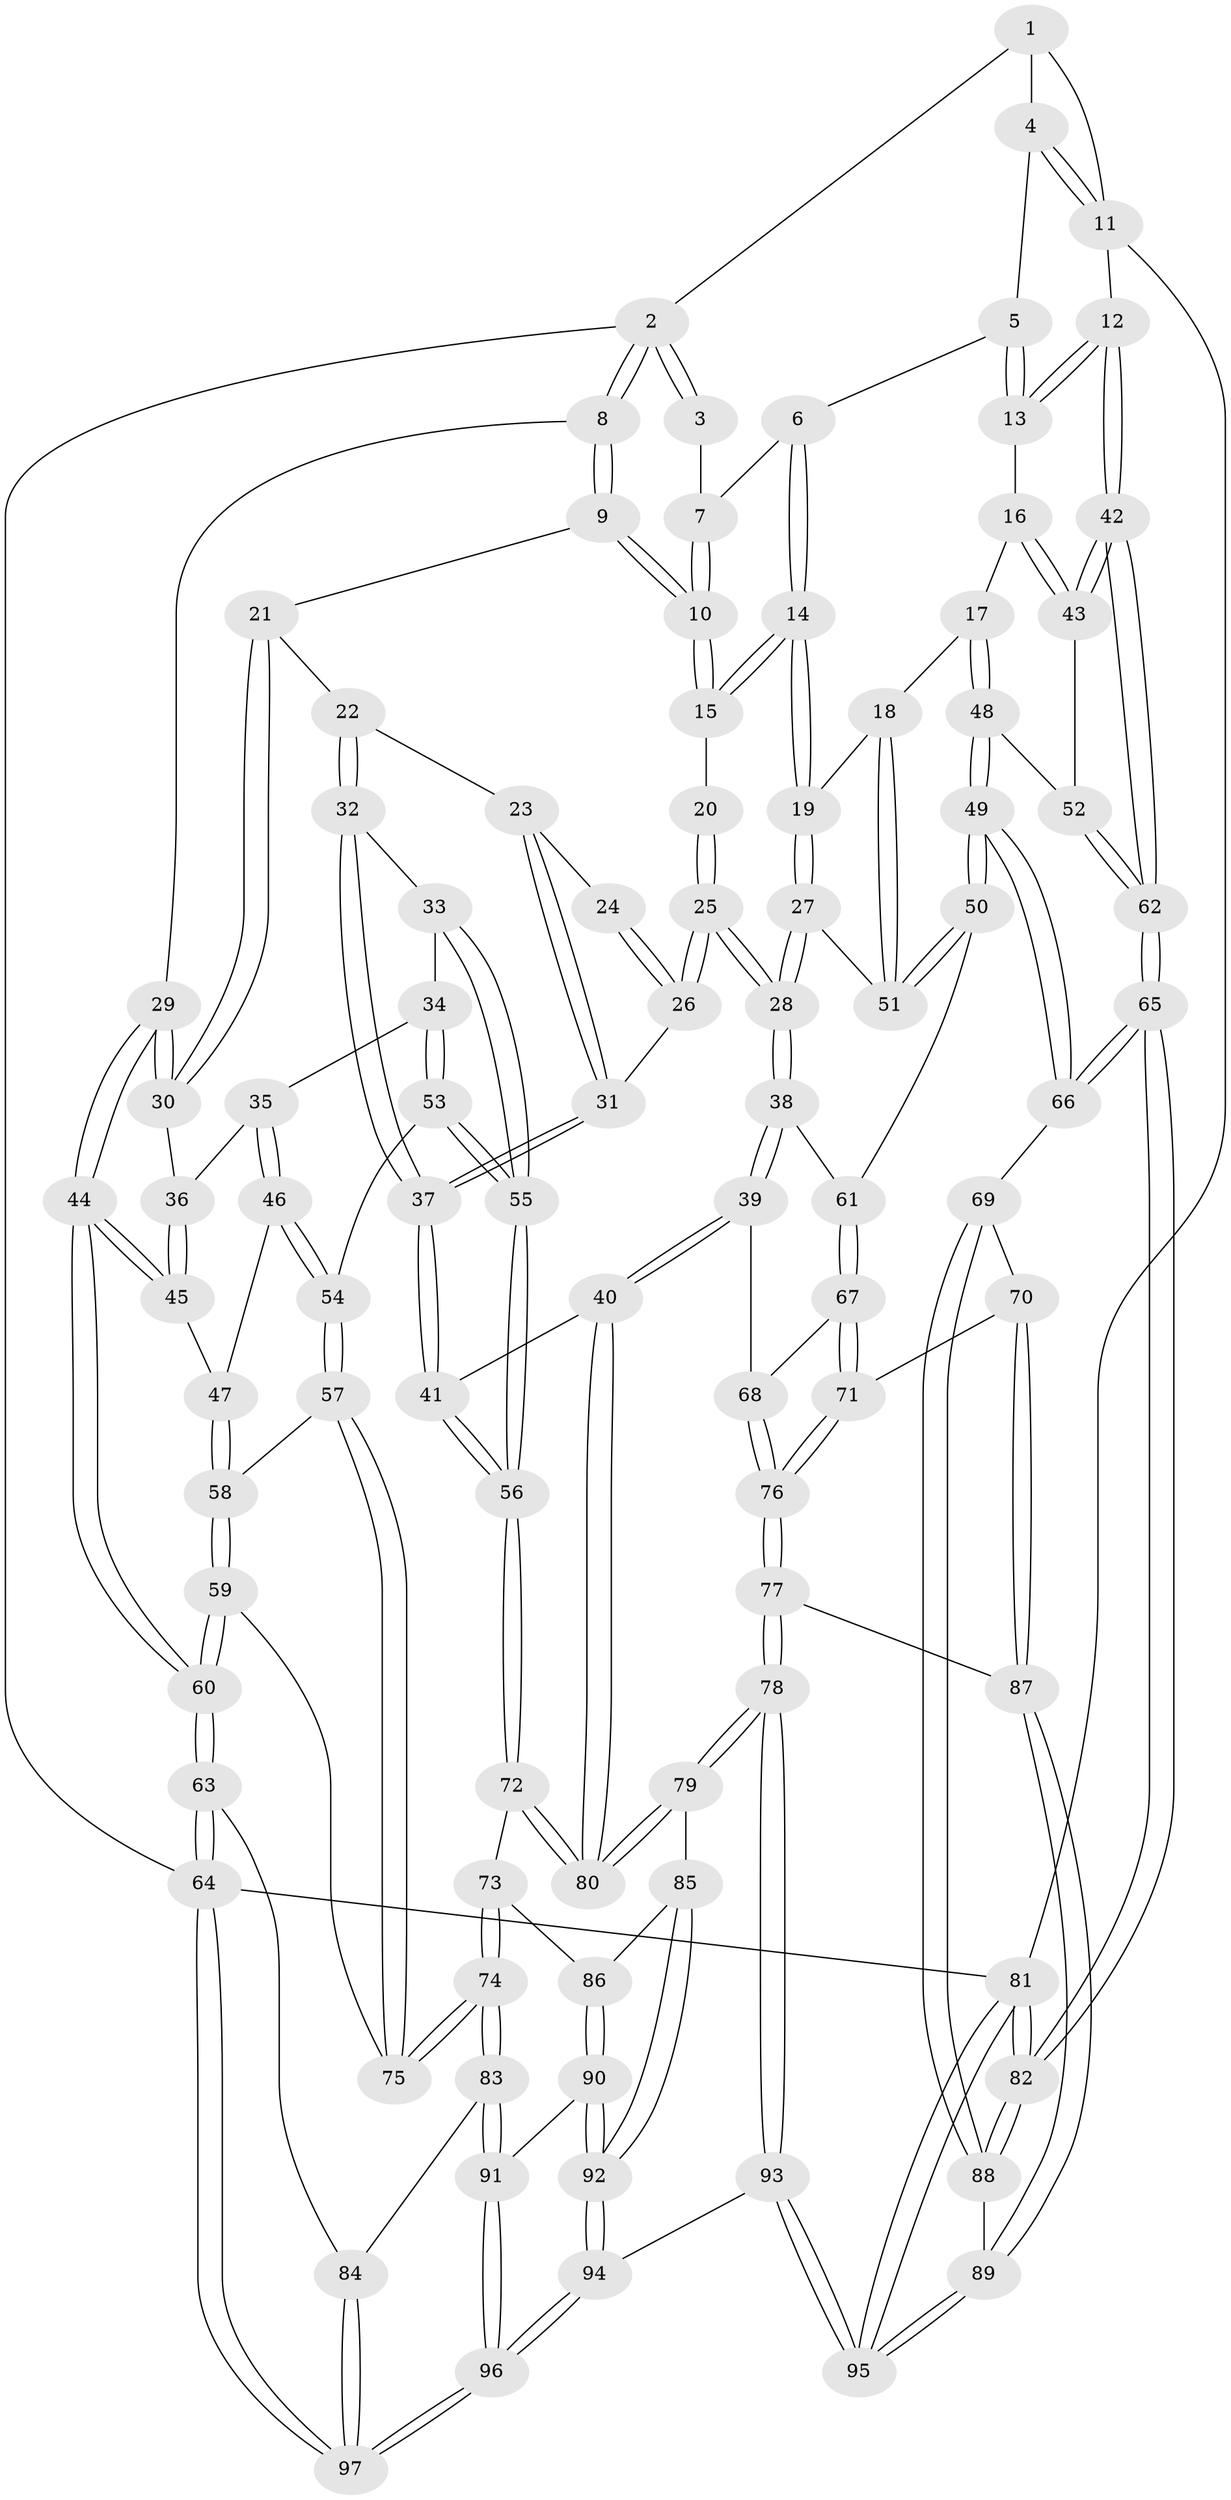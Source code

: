 // coarse degree distribution, {3: 0.14035087719298245, 5: 0.42105263157894735, 6: 0.14035087719298245, 4: 0.2807017543859649, 2: 0.017543859649122806}
// Generated by graph-tools (version 1.1) at 2025/42/03/06/25 10:42:33]
// undirected, 97 vertices, 239 edges
graph export_dot {
graph [start="1"]
  node [color=gray90,style=filled];
  1 [pos="+0.7376383074825673+0"];
  2 [pos="+0+0"];
  3 [pos="+0.39140370823995374+0"];
  4 [pos="+0.7621550545579384+0.10446205709882016"];
  5 [pos="+0.7516459171676609+0.12527919987558447"];
  6 [pos="+0.5905664077378933+0.21000364741864586"];
  7 [pos="+0.3607802263165336+0"];
  8 [pos="+0+0"];
  9 [pos="+0.24483006578834754+0.18665373893068696"];
  10 [pos="+0.261877332724581+0.1743405911140534"];
  11 [pos="+1+0.23821214966745827"];
  12 [pos="+1+0.3943211329237431"];
  13 [pos="+0.7901058396138755+0.2797459209618483"];
  14 [pos="+0.5671333774172663+0.2371286761243927"];
  15 [pos="+0.48220238414719424+0.25388164051423323"];
  16 [pos="+0.7880570885036201+0.30323206119569546"];
  17 [pos="+0.7172561032598928+0.3992271965022168"];
  18 [pos="+0.6962782540541811+0.40491061422257735"];
  19 [pos="+0.5862281167679483+0.389325896642961"];
  20 [pos="+0.46330243448169744+0.29520988882705973"];
  21 [pos="+0.24432939384451474+0.18765865606818358"];
  22 [pos="+0.36090639237113725+0.3498641536605053"];
  23 [pos="+0.369591880636799+0.3510964895612456"];
  24 [pos="+0.423532246474608+0.32255930570416763"];
  25 [pos="+0.455559206866075+0.37934534032886025"];
  26 [pos="+0.4132228770873683+0.3764454223284777"];
  27 [pos="+0.5370619333245891+0.4643308394413468"];
  28 [pos="+0.5129372302453665+0.4837638908209043"];
  29 [pos="+0+0"];
  30 [pos="+0.17626310250539914+0.26660826712921276"];
  31 [pos="+0.4049649007692856+0.377029084196868"];
  32 [pos="+0.3302748697344039+0.4377302049213417"];
  33 [pos="+0.321552936745468+0.43635827861850585"];
  34 [pos="+0.22337464376037636+0.39705733982119373"];
  35 [pos="+0.1945372101246923+0.34206238834921077"];
  36 [pos="+0.17180720635295152+0.2772357982345568"];
  37 [pos="+0.38286307467492636+0.4820301936656318"];
  38 [pos="+0.5044272758317403+0.4979435388137367"];
  39 [pos="+0.4911101222577004+0.5114389155133691"];
  40 [pos="+0.45415867326445536+0.5313857503862712"];
  41 [pos="+0.4130799019306379+0.5202982312169421"];
  42 [pos="+1+0.46677218365202905"];
  43 [pos="+0.8822055713912488+0.4500978457433358"];
  44 [pos="+0+0.4478968270759014"];
  45 [pos="+0+0.3992822261483715"];
  46 [pos="+0.1171975419375252+0.4766363739586931"];
  47 [pos="+0.0773533011214338+0.467305098511074"];
  48 [pos="+0.7903461689650271+0.5247296239494825"];
  49 [pos="+0.7808707149326487+0.5431852253592162"];
  50 [pos="+0.6930261466387417+0.5394322128277116"];
  51 [pos="+0.6687177285810101+0.5036996820849373"];
  52 [pos="+0.8053432507987496+0.5152237762286767"];
  53 [pos="+0.1962308531477592+0.5477609859083975"];
  54 [pos="+0.19441002683832642+0.548248777680426"];
  55 [pos="+0.23125591030755915+0.5627124348211971"];
  56 [pos="+0.27131536740185996+0.5880873136391579"];
  57 [pos="+0.16667023328419603+0.5678826473939134"];
  58 [pos="+0.09827422739210856+0.5553934613990812"];
  59 [pos="+0+0.5733748484519081"];
  60 [pos="+0+0.5354637938286224"];
  61 [pos="+0.6548501884071911+0.5757402714289175"];
  62 [pos="+1+0.6979873100161483"];
  63 [pos="+0+0.7642769701579214"];
  64 [pos="+0+1"];
  65 [pos="+1+0.7460927813036572"];
  66 [pos="+0.7831441432429249+0.5541588619371124"];
  67 [pos="+0.6457028229273224+0.6222152258361665"];
  68 [pos="+0.5845898405509088+0.6220391732003878"];
  69 [pos="+0.763757673418584+0.6961115091269021"];
  70 [pos="+0.7148521685057768+0.6997443291982594"];
  71 [pos="+0.6845300962698053+0.6873707683857561"];
  72 [pos="+0.28400351601950935+0.6734201819670101"];
  73 [pos="+0.2725682165301497+0.6842116449253917"];
  74 [pos="+0.13576181927466693+0.7462277209981171"];
  75 [pos="+0.12094455750547327+0.6736387011665125"];
  76 [pos="+0.5272973538989253+0.7425179669877694"];
  77 [pos="+0.4918317852522814+0.7687511767900809"];
  78 [pos="+0.4796747716179567+0.7713096413263698"];
  79 [pos="+0.4530113424139529+0.7526570241144689"];
  80 [pos="+0.4459626936693868+0.7392047216093443"];
  81 [pos="+1+1"];
  82 [pos="+1+0.7926803787370997"];
  83 [pos="+0.11598350576446116+0.7988224354872225"];
  84 [pos="+0.053792066565734487+0.8150283504362831"];
  85 [pos="+0.3379548244519837+0.818296485583693"];
  86 [pos="+0.2797169145618934+0.8015593368097258"];
  87 [pos="+0.6508667008681517+0.8294358296839801"];
  88 [pos="+0.8992587068039573+0.8000680191949898"];
  89 [pos="+0.719691774053429+0.9424148583281816"];
  90 [pos="+0.17012072403378276+0.833734322179796"];
  91 [pos="+0.15417646935120924+0.8303211360819152"];
  92 [pos="+0.3033455679665505+0.9352110621121421"];
  93 [pos="+0.49102831033363653+1"];
  94 [pos="+0.3914207482425742+1"];
  95 [pos="+0.6121727939666814+1"];
  96 [pos="+0.17910386293644417+1"];
  97 [pos="+0.052226220401246755+1"];
  1 -- 2;
  1 -- 4;
  1 -- 11;
  2 -- 3;
  2 -- 3;
  2 -- 8;
  2 -- 8;
  2 -- 64;
  3 -- 7;
  4 -- 5;
  4 -- 11;
  4 -- 11;
  5 -- 6;
  5 -- 13;
  5 -- 13;
  6 -- 7;
  6 -- 14;
  6 -- 14;
  7 -- 10;
  7 -- 10;
  8 -- 9;
  8 -- 9;
  8 -- 29;
  9 -- 10;
  9 -- 10;
  9 -- 21;
  10 -- 15;
  10 -- 15;
  11 -- 12;
  11 -- 81;
  12 -- 13;
  12 -- 13;
  12 -- 42;
  12 -- 42;
  13 -- 16;
  14 -- 15;
  14 -- 15;
  14 -- 19;
  14 -- 19;
  15 -- 20;
  16 -- 17;
  16 -- 43;
  16 -- 43;
  17 -- 18;
  17 -- 48;
  17 -- 48;
  18 -- 19;
  18 -- 51;
  18 -- 51;
  19 -- 27;
  19 -- 27;
  20 -- 25;
  20 -- 25;
  21 -- 22;
  21 -- 30;
  21 -- 30;
  22 -- 23;
  22 -- 32;
  22 -- 32;
  23 -- 24;
  23 -- 31;
  23 -- 31;
  24 -- 26;
  24 -- 26;
  25 -- 26;
  25 -- 26;
  25 -- 28;
  25 -- 28;
  26 -- 31;
  27 -- 28;
  27 -- 28;
  27 -- 51;
  28 -- 38;
  28 -- 38;
  29 -- 30;
  29 -- 30;
  29 -- 44;
  29 -- 44;
  30 -- 36;
  31 -- 37;
  31 -- 37;
  32 -- 33;
  32 -- 37;
  32 -- 37;
  33 -- 34;
  33 -- 55;
  33 -- 55;
  34 -- 35;
  34 -- 53;
  34 -- 53;
  35 -- 36;
  35 -- 46;
  35 -- 46;
  36 -- 45;
  36 -- 45;
  37 -- 41;
  37 -- 41;
  38 -- 39;
  38 -- 39;
  38 -- 61;
  39 -- 40;
  39 -- 40;
  39 -- 68;
  40 -- 41;
  40 -- 80;
  40 -- 80;
  41 -- 56;
  41 -- 56;
  42 -- 43;
  42 -- 43;
  42 -- 62;
  42 -- 62;
  43 -- 52;
  44 -- 45;
  44 -- 45;
  44 -- 60;
  44 -- 60;
  45 -- 47;
  46 -- 47;
  46 -- 54;
  46 -- 54;
  47 -- 58;
  47 -- 58;
  48 -- 49;
  48 -- 49;
  48 -- 52;
  49 -- 50;
  49 -- 50;
  49 -- 66;
  49 -- 66;
  50 -- 51;
  50 -- 51;
  50 -- 61;
  52 -- 62;
  52 -- 62;
  53 -- 54;
  53 -- 55;
  53 -- 55;
  54 -- 57;
  54 -- 57;
  55 -- 56;
  55 -- 56;
  56 -- 72;
  56 -- 72;
  57 -- 58;
  57 -- 75;
  57 -- 75;
  58 -- 59;
  58 -- 59;
  59 -- 60;
  59 -- 60;
  59 -- 75;
  60 -- 63;
  60 -- 63;
  61 -- 67;
  61 -- 67;
  62 -- 65;
  62 -- 65;
  63 -- 64;
  63 -- 64;
  63 -- 84;
  64 -- 97;
  64 -- 97;
  64 -- 81;
  65 -- 66;
  65 -- 66;
  65 -- 82;
  65 -- 82;
  66 -- 69;
  67 -- 68;
  67 -- 71;
  67 -- 71;
  68 -- 76;
  68 -- 76;
  69 -- 70;
  69 -- 88;
  69 -- 88;
  70 -- 71;
  70 -- 87;
  70 -- 87;
  71 -- 76;
  71 -- 76;
  72 -- 73;
  72 -- 80;
  72 -- 80;
  73 -- 74;
  73 -- 74;
  73 -- 86;
  74 -- 75;
  74 -- 75;
  74 -- 83;
  74 -- 83;
  76 -- 77;
  76 -- 77;
  77 -- 78;
  77 -- 78;
  77 -- 87;
  78 -- 79;
  78 -- 79;
  78 -- 93;
  78 -- 93;
  79 -- 80;
  79 -- 80;
  79 -- 85;
  81 -- 82;
  81 -- 82;
  81 -- 95;
  81 -- 95;
  82 -- 88;
  82 -- 88;
  83 -- 84;
  83 -- 91;
  83 -- 91;
  84 -- 97;
  84 -- 97;
  85 -- 86;
  85 -- 92;
  85 -- 92;
  86 -- 90;
  86 -- 90;
  87 -- 89;
  87 -- 89;
  88 -- 89;
  89 -- 95;
  89 -- 95;
  90 -- 91;
  90 -- 92;
  90 -- 92;
  91 -- 96;
  91 -- 96;
  92 -- 94;
  92 -- 94;
  93 -- 94;
  93 -- 95;
  93 -- 95;
  94 -- 96;
  94 -- 96;
  96 -- 97;
  96 -- 97;
}
